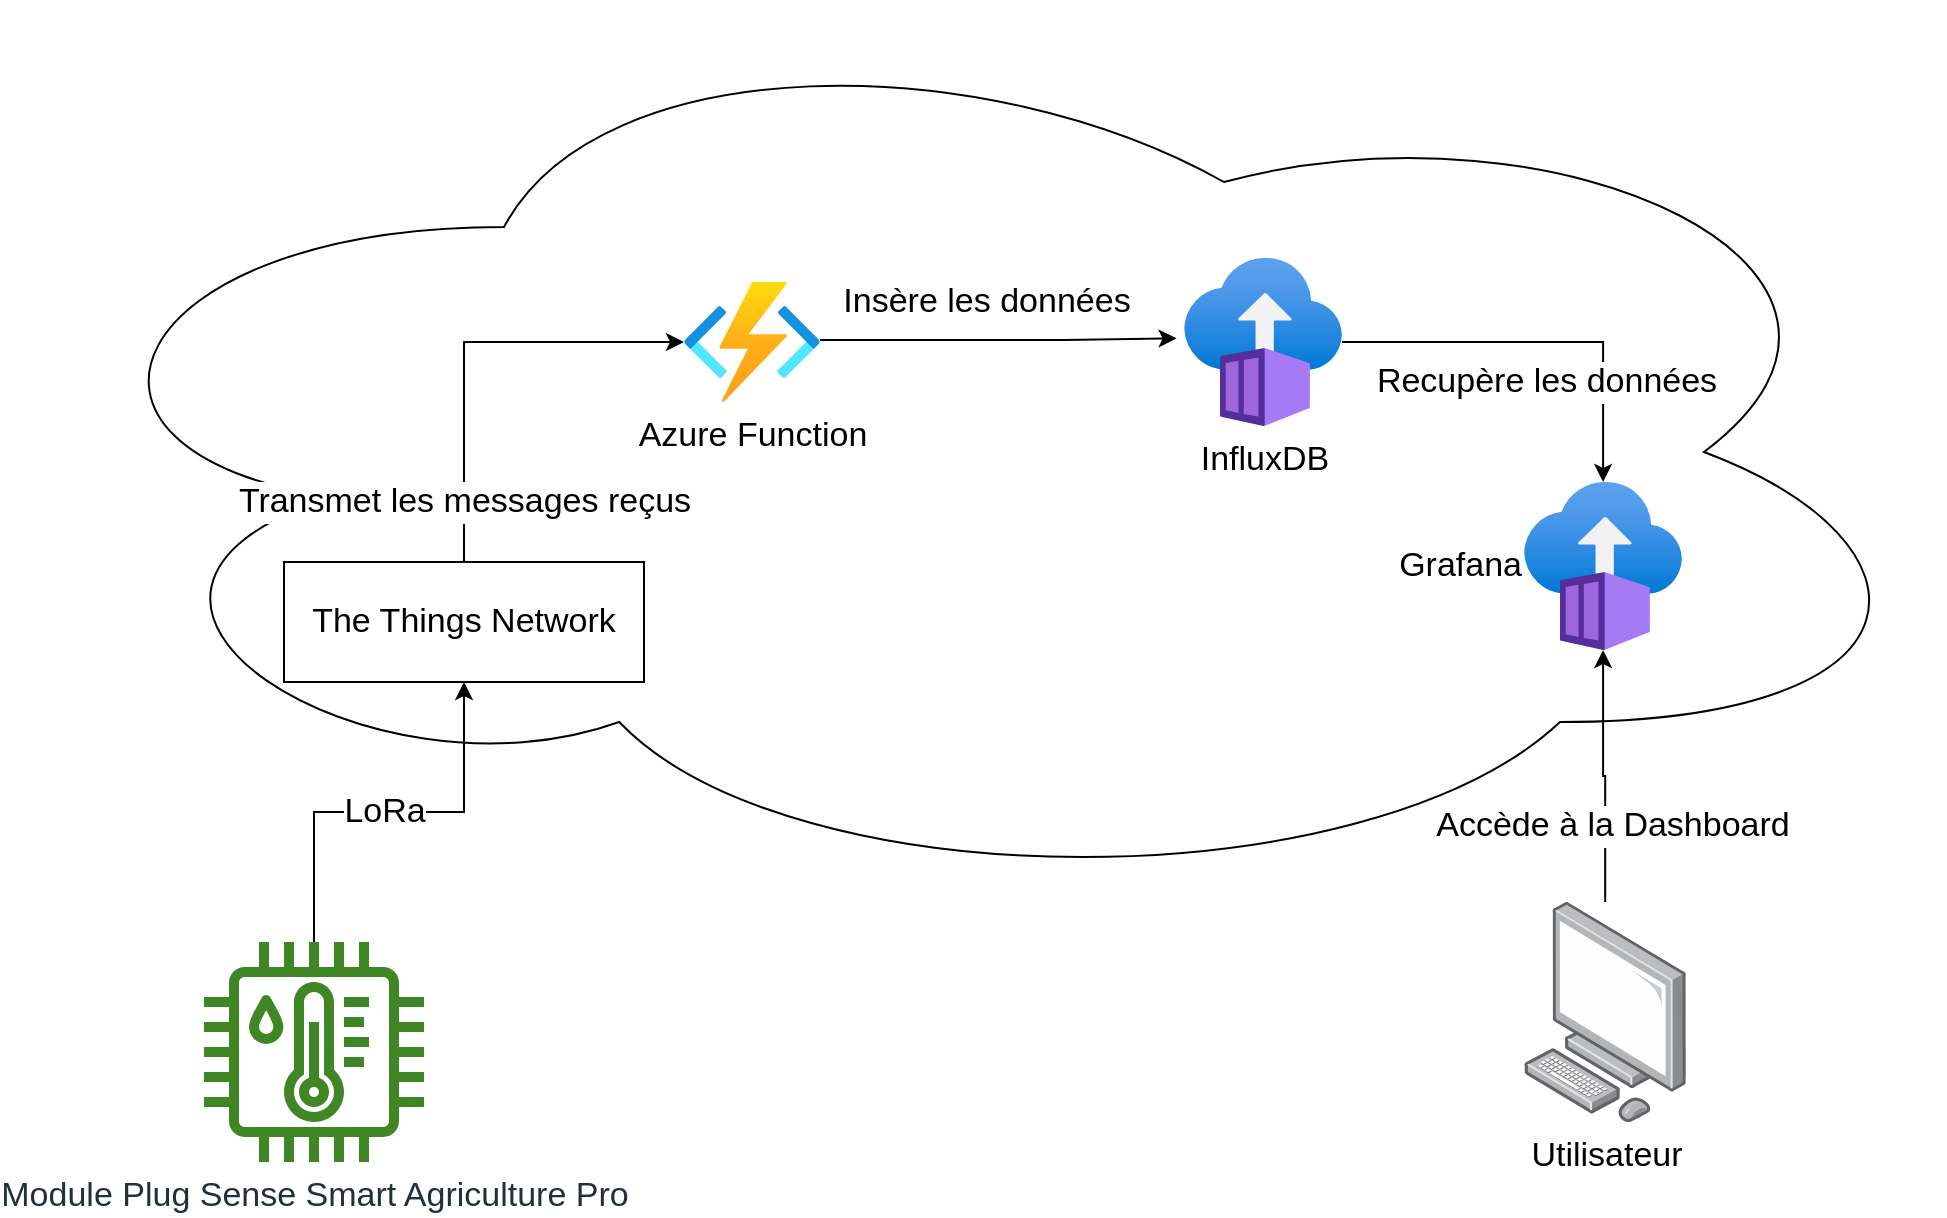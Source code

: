 <mxfile version="20.2.0" type="device"><diagram id="2f404044-711c-603c-8f00-f6bb4c023d3c" name="Page-1"><mxGraphModel dx="1298" dy="719" grid="1" gridSize="10" guides="1" tooltips="1" connect="1" arrows="1" fold="1" page="1" pageScale="1" pageWidth="1169" pageHeight="827" background="none" math="0" shadow="0"><root><mxCell id="0"/><mxCell id="1" parent="0"/><mxCell id="ONegKbs66bjIkliel1-0-443" value="" style="ellipse;shape=cloud;whiteSpace=wrap;html=1;fontSize=17;" vertex="1" parent="1"><mxGeometry x="60" y="10" width="960" height="450" as="geometry"/></mxCell><mxCell id="ONegKbs66bjIkliel1-0-435" style="edgeStyle=orthogonalEdgeStyle;rounded=0;orthogonalLoop=1;jettySize=auto;html=1;entryX=0.5;entryY=1;entryDx=0;entryDy=0;fontSize=18;" edge="1" parent="1" source="ONegKbs66bjIkliel1-0-433" target="ONegKbs66bjIkliel1-0-434"><mxGeometry relative="1" as="geometry"/></mxCell><mxCell id="ONegKbs66bjIkliel1-0-436" value="&lt;font style=&quot;font-size: 17px;&quot;&gt;LoRa&lt;/font&gt;" style="edgeLabel;html=1;align=center;verticalAlign=middle;resizable=0;points=[];fontSize=18;" vertex="1" connectable="0" parent="ONegKbs66bjIkliel1-0-435"><mxGeometry x="-0.176" y="-2" relative="1" as="geometry"><mxPoint x="15" y="-3" as="offset"/></mxGeometry></mxCell><mxCell id="ONegKbs66bjIkliel1-0-433" value="&lt;font style=&quot;font-size: 17px;&quot;&gt;&lt;font style=&quot;font-size: 17px;&quot;&gt;Module Plug Sense Smart Agriculture Pro&lt;/font&gt;&lt;br&gt;&lt;/font&gt;" style="sketch=0;outlineConnect=0;fontColor=#232F3E;gradientColor=none;fillColor=#3F8624;strokeColor=none;dashed=0;verticalLabelPosition=bottom;verticalAlign=top;align=center;html=1;fontSize=12;fontStyle=0;aspect=fixed;pointerEvents=1;shape=mxgraph.aws4.iot_thing_temperature_humidity_sensor;" vertex="1" parent="1"><mxGeometry x="150" y="480" width="110" height="110" as="geometry"/></mxCell><mxCell id="ONegKbs66bjIkliel1-0-438" style="edgeStyle=orthogonalEdgeStyle;rounded=0;orthogonalLoop=1;jettySize=auto;html=1;fontSize=18;" edge="1" parent="1" source="ONegKbs66bjIkliel1-0-434" target="ONegKbs66bjIkliel1-0-437"><mxGeometry relative="1" as="geometry"><Array as="points"><mxPoint x="280" y="180"/></Array></mxGeometry></mxCell><mxCell id="ONegKbs66bjIkliel1-0-450" value="Transmet les messages reçus" style="edgeLabel;html=1;align=center;verticalAlign=middle;resizable=0;points=[];fontSize=17;" vertex="1" connectable="0" parent="ONegKbs66bjIkliel1-0-438"><mxGeometry x="-0.271" y="-2" relative="1" as="geometry"><mxPoint x="-2" y="50" as="offset"/></mxGeometry></mxCell><mxCell id="ONegKbs66bjIkliel1-0-434" value="&lt;font style=&quot;font-size: 17px;&quot;&gt;&lt;font style=&quot;font-size: 17px;&quot;&gt;The Things Network&lt;/font&gt;&lt;br&gt;&lt;/font&gt;" style="rounded=0;whiteSpace=wrap;html=1;" vertex="1" parent="1"><mxGeometry x="190" y="290" width="180" height="60" as="geometry"/></mxCell><mxCell id="ONegKbs66bjIkliel1-0-440" style="edgeStyle=orthogonalEdgeStyle;rounded=0;orthogonalLoop=1;jettySize=auto;html=1;entryX=-0.047;entryY=0.478;entryDx=0;entryDy=0;entryPerimeter=0;fontSize=18;" edge="1" parent="1" source="ONegKbs66bjIkliel1-0-437" target="ONegKbs66bjIkliel1-0-439"><mxGeometry relative="1" as="geometry"><Array as="points"><mxPoint x="580" y="179"/><mxPoint x="580" y="179"/></Array></mxGeometry></mxCell><mxCell id="ONegKbs66bjIkliel1-0-449" value="Insère les données" style="edgeLabel;html=1;align=center;verticalAlign=middle;resizable=0;points=[];fontSize=17;" vertex="1" connectable="0" parent="ONegKbs66bjIkliel1-0-440"><mxGeometry x="-0.24" y="-1" relative="1" as="geometry"><mxPoint x="15" y="-20" as="offset"/></mxGeometry></mxCell><mxCell id="ONegKbs66bjIkliel1-0-437" value="&lt;font style=&quot;font-size: 17px;&quot;&gt;Azure Function&lt;br&gt;&lt;/font&gt;" style="aspect=fixed;html=1;points=[];align=center;image;fontSize=12;image=img/lib/azure2/compute/Function_Apps.svg;" vertex="1" parent="1"><mxGeometry x="390" y="150" width="68" height="60" as="geometry"/></mxCell><mxCell id="ONegKbs66bjIkliel1-0-442" value="" style="edgeStyle=orthogonalEdgeStyle;rounded=0;orthogonalLoop=1;jettySize=auto;html=1;fontSize=17;" edge="1" parent="1" source="ONegKbs66bjIkliel1-0-439" target="ONegKbs66bjIkliel1-0-441"><mxGeometry relative="1" as="geometry"/></mxCell><mxCell id="ONegKbs66bjIkliel1-0-448" value="Recupère les données" style="edgeLabel;html=1;align=center;verticalAlign=middle;resizable=0;points=[];fontSize=17;" vertex="1" connectable="0" parent="ONegKbs66bjIkliel1-0-442"><mxGeometry x="-0.147" relative="1" as="geometry"><mxPoint x="16" y="20" as="offset"/></mxGeometry></mxCell><mxCell id="ONegKbs66bjIkliel1-0-439" value="&lt;font style=&quot;font-size: 17px;&quot;&gt;InfluxDB&lt;/font&gt;" style="aspect=fixed;html=1;points=[];align=center;image;fontSize=12;image=img/lib/azure2/compute/Container_Instances.svg;" vertex="1" parent="1"><mxGeometry x="640" y="138" width="79.06" height="84" as="geometry"/></mxCell><mxCell id="ONegKbs66bjIkliel1-0-441" value="&lt;font style=&quot;font-size: 17px;&quot;&gt;Grafana&lt;/font&gt;" style="aspect=fixed;html=1;points=[];align=right;image;fontSize=12;image=img/lib/azure2/compute/Container_Instances.svg;labelPosition=left;verticalLabelPosition=middle;verticalAlign=middle;" vertex="1" parent="1"><mxGeometry x="810" y="250" width="79.06" height="84" as="geometry"/></mxCell><mxCell id="ONegKbs66bjIkliel1-0-446" style="edgeStyle=orthogonalEdgeStyle;rounded=0;orthogonalLoop=1;jettySize=auto;html=1;fontSize=17;" edge="1" parent="1" source="ONegKbs66bjIkliel1-0-445" target="ONegKbs66bjIkliel1-0-441"><mxGeometry relative="1" as="geometry"/></mxCell><mxCell id="ONegKbs66bjIkliel1-0-447" value="Accède à la Dashboard" style="edgeLabel;html=1;align=center;verticalAlign=middle;resizable=0;points=[];fontSize=17;" vertex="1" connectable="0" parent="ONegKbs66bjIkliel1-0-446"><mxGeometry x="0.242" y="-4" relative="1" as="geometry"><mxPoint y="40" as="offset"/></mxGeometry></mxCell><mxCell id="ONegKbs66bjIkliel1-0-445" value="Utilisateur" style="points=[];aspect=fixed;html=1;align=center;shadow=0;dashed=0;image;image=img/lib/allied_telesis/computer_and_terminals/Personal_Computer.svg;fontSize=17;" vertex="1" parent="1"><mxGeometry x="810" y="460" width="81.17" height="110" as="geometry"/></mxCell></root></mxGraphModel></diagram></mxfile>
